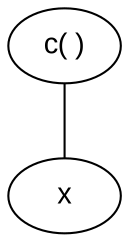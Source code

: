 graph calculus {
node [ fontname = "Arial" ]
node1 [ label = "c( )" ]
node1 -- node2
node2 [ label = "x" ]
}
